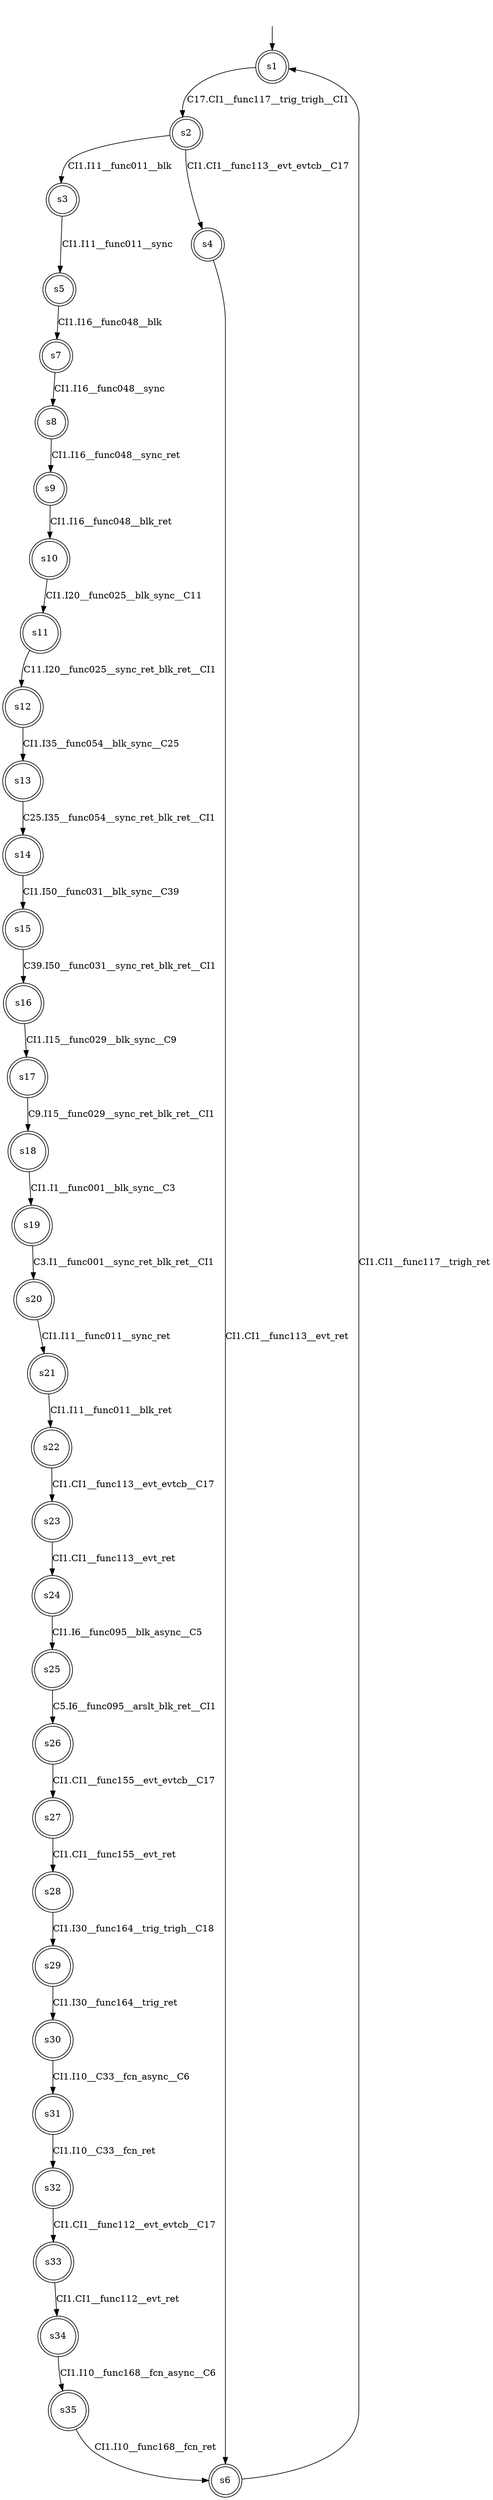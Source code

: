 digraph automaton {
	1 [label=<s1> shape="doublecircle"];
	2 [label=<s2> shape="doublecircle"];
	3 [label=<s3> shape="doublecircle"];
	4 [label=<s4> shape="doublecircle"];
	5 [label=<s5> shape="doublecircle"];
	6 [label=<s6> shape="doublecircle"];
	7 [label=<s7> shape="doublecircle"];
	8 [label=<s8> shape="doublecircle"];
	9 [label=<s9> shape="doublecircle"];
	10 [label=<s10> shape="doublecircle"];
	11 [label=<s11> shape="doublecircle"];
	12 [label=<s12> shape="doublecircle"];
	13 [label=<s13> shape="doublecircle"];
	14 [label=<s14> shape="doublecircle"];
	15 [label=<s15> shape="doublecircle"];
	16 [label=<s16> shape="doublecircle"];
	17 [label=<s17> shape="doublecircle"];
	18 [label=<s18> shape="doublecircle"];
	19 [label=<s19> shape="doublecircle"];
	20 [label=<s20> shape="doublecircle"];
	21 [label=<s21> shape="doublecircle"];
	22 [label=<s22> shape="doublecircle"];
	23 [label=<s23> shape="doublecircle"];
	24 [label=<s24> shape="doublecircle"];
	25 [label=<s25> shape="doublecircle"];
	26 [label=<s26> shape="doublecircle"];
	27 [label=<s27> shape="doublecircle"];
	28 [label=<s28> shape="doublecircle"];
	29 [label=<s29> shape="doublecircle"];
	30 [label=<s30> shape="doublecircle"];
	31 [label=<s31> shape="doublecircle"];
	32 [label=<s32> shape="doublecircle"];
	33 [label=<s33> shape="doublecircle"];
	34 [label=<s34> shape="doublecircle"];
	35 [label=<s35> shape="doublecircle"];
	__init1 [label=<> shape="none"];
	__init1 -> 1;
	1 -> 2 [label=<C17.CI1__func117__trig_trigh__CI1> id="1-0-2"];
	2 -> 3 [label=<CI1.I11__func011__blk> id="2-0-3"];
	2 -> 4 [label=<CI1.CI1__func113__evt_evtcb__C17> id="2-1-4"];
	3 -> 5 [label=<CI1.I11__func011__sync> id="3-0-5"];
	4 -> 6 [label=<CI1.CI1__func113__evt_ret> id="4-0-6"];
	5 -> 7 [label=<CI1.I16__func048__blk> id="5-0-7"];
	6 -> 1 [label=<CI1.CI1__func117__trigh_ret> id="6-0-1"];
	7 -> 8 [label=<CI1.I16__func048__sync> id="7-0-8"];
	8 -> 9 [label=<CI1.I16__func048__sync_ret> id="8-0-9"];
	9 -> 10 [label=<CI1.I16__func048__blk_ret> id="9-0-10"];
	10 -> 11 [label=<CI1.I20__func025__blk_sync__C11> id="10-0-11"];
	11 -> 12 [label=<C11.I20__func025__sync_ret_blk_ret__CI1> id="11-0-12"];
	12 -> 13 [label=<CI1.I35__func054__blk_sync__C25> id="12-0-13"];
	13 -> 14 [label=<C25.I35__func054__sync_ret_blk_ret__CI1> id="13-0-14"];
	14 -> 15 [label=<CI1.I50__func031__blk_sync__C39> id="14-0-15"];
	15 -> 16 [label=<C39.I50__func031__sync_ret_blk_ret__CI1> id="15-0-16"];
	16 -> 17 [label=<CI1.I15__func029__blk_sync__C9> id="16-0-17"];
	17 -> 18 [label=<C9.I15__func029__sync_ret_blk_ret__CI1> id="17-0-18"];
	18 -> 19 [label=<CI1.I1__func001__blk_sync__C3> id="18-0-19"];
	19 -> 20 [label=<C3.I1__func001__sync_ret_blk_ret__CI1> id="19-0-20"];
	20 -> 21 [label=<CI1.I11__func011__sync_ret> id="20-0-21"];
	21 -> 22 [label=<CI1.I11__func011__blk_ret> id="21-0-22"];
	22 -> 23 [label=<CI1.CI1__func113__evt_evtcb__C17> id="22-0-23"];
	23 -> 24 [label=<CI1.CI1__func113__evt_ret> id="23-0-24"];
	24 -> 25 [label=<CI1.I6__func095__blk_async__C5> id="24-0-25"];
	25 -> 26 [label=<C5.I6__func095__arslt_blk_ret__CI1> id="25-0-26"];
	26 -> 27 [label=<CI1.CI1__func155__evt_evtcb__C17> id="26-0-27"];
	27 -> 28 [label=<CI1.CI1__func155__evt_ret> id="27-0-28"];
	28 -> 29 [label=<CI1.I30__func164__trig_trigh__C18> id="28-0-29"];
	29 -> 30 [label=<CI1.I30__func164__trig_ret> id="29-0-30"];
	30 -> 31 [label=<CI1.I10__C33__fcn_async__C6> id="30-0-31"];
	31 -> 32 [label=<CI1.I10__C33__fcn_ret> id="31-0-32"];
	32 -> 33 [label=<CI1.CI1__func112__evt_evtcb__C17> id="32-0-33"];
	33 -> 34 [label=<CI1.CI1__func112__evt_ret> id="33-0-34"];
	34 -> 35 [label=<CI1.I10__func168__fcn_async__C6> id="34-0-35"];
	35 -> 6 [label=<CI1.I10__func168__fcn_ret> id="35-0-6"];
}
